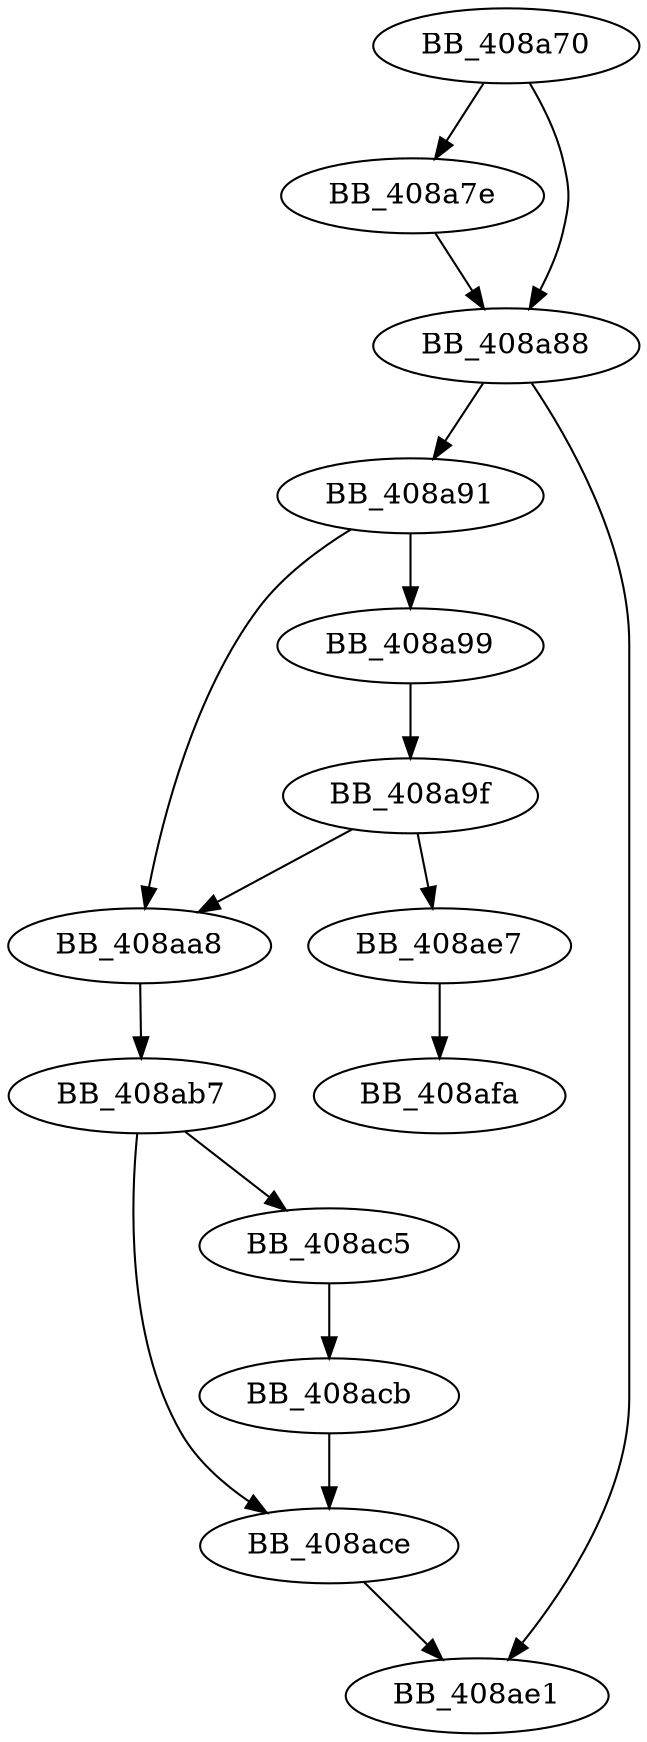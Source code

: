 DiGraph sub_408A70{
BB_408a70->BB_408a7e
BB_408a70->BB_408a88
BB_408a7e->BB_408a88
BB_408a88->BB_408a91
BB_408a88->BB_408ae1
BB_408a91->BB_408a99
BB_408a91->BB_408aa8
BB_408a99->BB_408a9f
BB_408a9f->BB_408aa8
BB_408a9f->BB_408ae7
BB_408aa8->BB_408ab7
BB_408ab7->BB_408ac5
BB_408ab7->BB_408ace
BB_408ac5->BB_408acb
BB_408acb->BB_408ace
BB_408ace->BB_408ae1
BB_408ae7->BB_408afa
}

